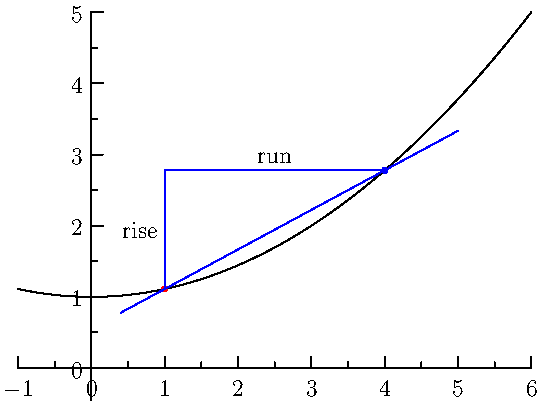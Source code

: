 import graph;

size (0,200,IgnoreAspect);

real f(real x) { return (1/9)*x^2 + 1; }

real x0=1;
real y0=f(1);
real x1=4;
real y1=f(4);
real m = (y1-y0)/(x1-x0);

real sec(real x) { return m*(x-x1)+y1; }

draw(graph(f,-1,6),black);

xaxis(LeftTicks);
yaxis(RightTicks);

dot((x0,y0),red);
dot((x1,y1),blue);

draw(graph(sec,0.4,5),blue);

draw((x0,y0)--(x0,y1)--(x1,y1),blue);
label("rise",(x0,(y0+y1)/2),W);
label("run",((x0+x1)/2,y1),N);
